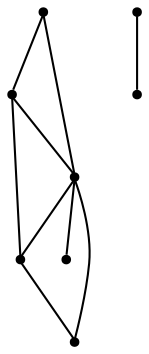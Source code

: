 graph {
  node [shape=point,comment="{\"directed\":false,\"doi\":\"10.1007/978-3-031-49275-4_6\",\"figure\":\"1 (2)\"}"]

  v0 [pos="1565.0493279423135,189.5936656450192"]
  v1 [pos="1252.97873958935,267.60501521384646"]
  v2 [pos="1487.024431774455,501.63957262143526"]
  v3 [pos="1467.521228182331,404.1251313098477"]
  v4 [pos="1370.005718929053,287.10785260605326"]
  v5 [pos="1350.4942488426282,500.8851688796967"]
  v6 [pos="1410.5039103924937,523.3885797517719"]
  v7 [pos="1282.983570364283,403.3709819186626"]

  v0 -- v1 [id="-1",pos="1565.0493279423135,189.5936656450192 1252.97873958935,267.60501521384646 1252.97873958935,267.60501521384646 1252.97873958935,267.60501521384646"]
  v1 -- v3 [id="-2",pos="1252.97873958935,267.60501521384646 1467.521228182331,404.1251313098477 1467.521228182331,404.1251313098477 1467.521228182331,404.1251313098477"]
  v1 -- v7 [id="-3",pos="1252.97873958935,267.60501521384646 1282.983570364283,403.3709819186626 1282.983570364283,403.3709819186626 1282.983570364283,403.3709819186626"]
  v5 -- v6 [id="-4",pos="1350.4942488426282,500.8851688796967 1410.5039103924937,523.3885797517719 1410.5039103924937,523.3885797517719 1410.5039103924937,523.3885797517719"]
  v4 -- v1 [id="-5",pos="1370.005718929053,287.10785260605326 1252.97873958935,267.60501521384646 1252.97873958935,267.60501521384646 1252.97873958935,267.60501521384646"]
  v3 -- v0 [id="-6",pos="1467.521228182331,404.1251313098477 1565.0493279423135,189.5936656450192 1565.0493279423135,189.5936656450192 1565.0493279423135,189.5936656450192"]
  v3 -- v4 [id="-7",pos="1467.521228182331,404.1251313098477 1370.005718929053,287.10785260605326 1370.005718929053,287.10785260605326 1370.005718929053,287.10785260605326"]
  v2 -- v1 [id="-8",pos="1487.024431774455,501.63957262143526 1252.97873958935,267.60501521384646 1252.97873958935,267.60501521384646 1252.97873958935,267.60501521384646"]
  v2 -- v0 [id="-9",pos="1487.024431774455,501.63957262143526 1565.0493279423135,189.5936656450192 1565.0493279423135,189.5936656450192 1565.0493279423135,189.5936656450192"]
}